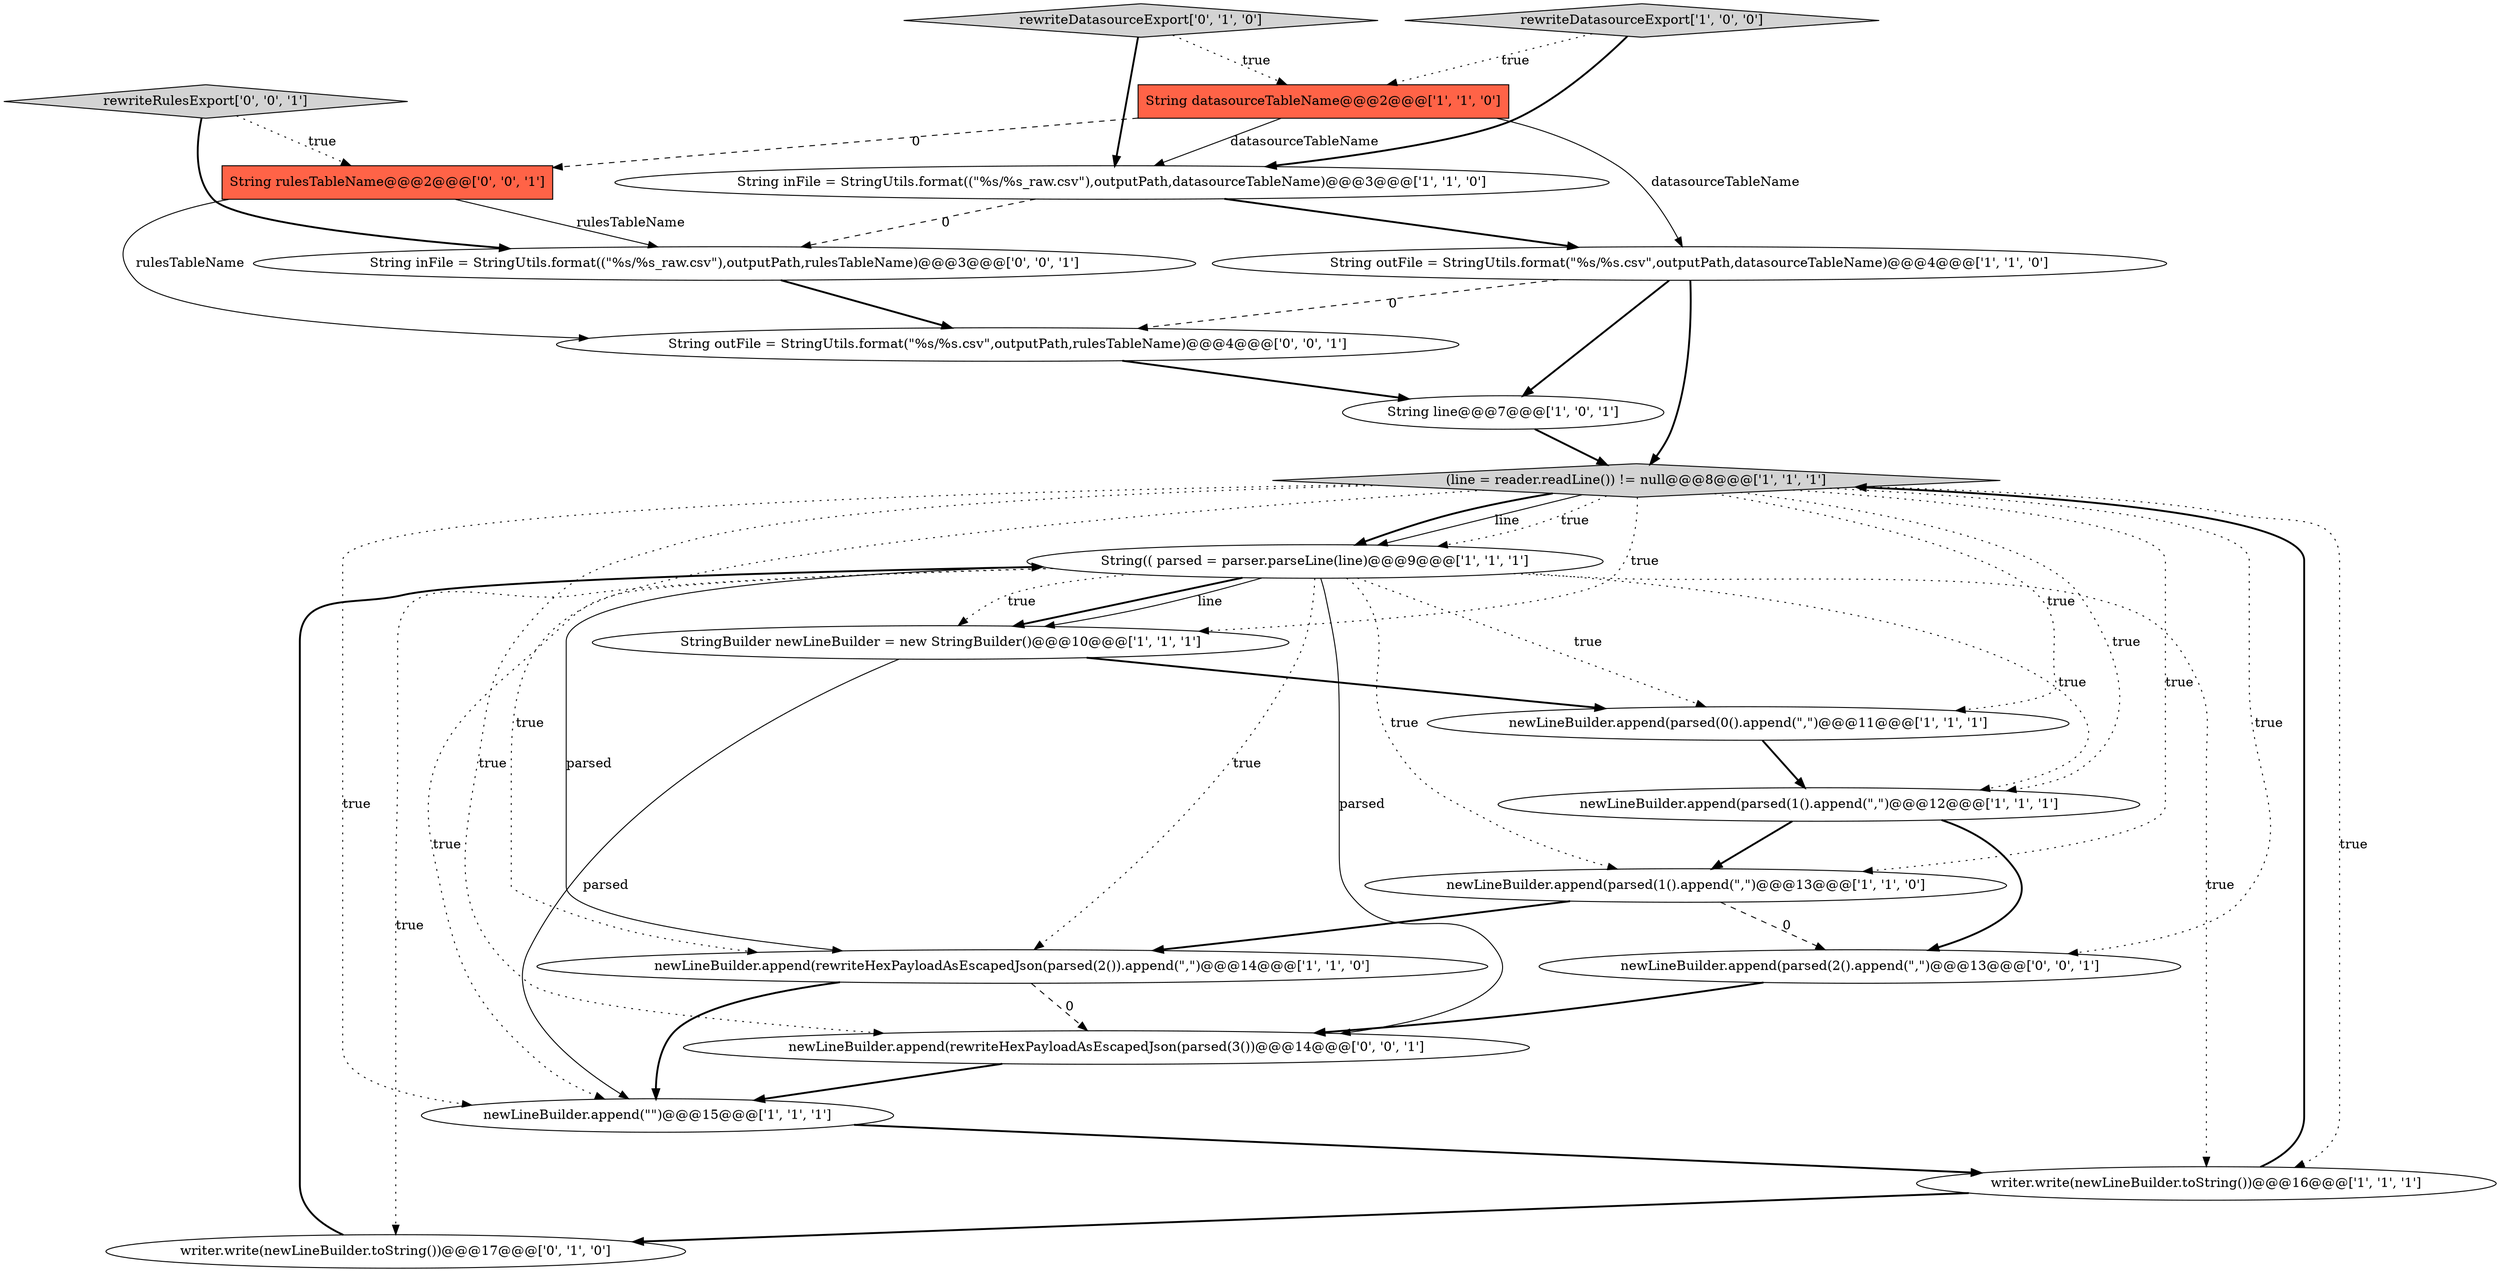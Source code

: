 digraph {
4 [style = filled, label = "String inFile = StringUtils.format((\"%s/%s_raw.csv\"),outputPath,datasourceTableName)@@@3@@@['1', '1', '0']", fillcolor = white, shape = ellipse image = "AAA0AAABBB1BBB"];
5 [style = filled, label = "String(( parsed = parser.parseLine(line)@@@9@@@['1', '1', '1']", fillcolor = white, shape = ellipse image = "AAA0AAABBB1BBB"];
18 [style = filled, label = "String inFile = StringUtils.format((\"%s/%s_raw.csv\"),outputPath,rulesTableName)@@@3@@@['0', '0', '1']", fillcolor = white, shape = ellipse image = "AAA0AAABBB3BBB"];
14 [style = filled, label = "writer.write(newLineBuilder.toString())@@@17@@@['0', '1', '0']", fillcolor = white, shape = ellipse image = "AAA0AAABBB2BBB"];
8 [style = filled, label = "writer.write(newLineBuilder.toString())@@@16@@@['1', '1', '1']", fillcolor = white, shape = ellipse image = "AAA0AAABBB1BBB"];
1 [style = filled, label = "rewriteDatasourceExport['1', '0', '0']", fillcolor = lightgray, shape = diamond image = "AAA0AAABBB1BBB"];
9 [style = filled, label = "newLineBuilder.append(parsed(0().append(\",\")@@@11@@@['1', '1', '1']", fillcolor = white, shape = ellipse image = "AAA0AAABBB1BBB"];
20 [style = filled, label = "String rulesTableName@@@2@@@['0', '0', '1']", fillcolor = tomato, shape = box image = "AAA0AAABBB3BBB"];
16 [style = filled, label = "rewriteRulesExport['0', '0', '1']", fillcolor = lightgray, shape = diamond image = "AAA0AAABBB3BBB"];
3 [style = filled, label = "newLineBuilder.append(\"\")@@@15@@@['1', '1', '1']", fillcolor = white, shape = ellipse image = "AAA0AAABBB1BBB"];
7 [style = filled, label = "(line = reader.readLine()) != null@@@8@@@['1', '1', '1']", fillcolor = lightgray, shape = diamond image = "AAA0AAABBB1BBB"];
15 [style = filled, label = "rewriteDatasourceExport['0', '1', '0']", fillcolor = lightgray, shape = diamond image = "AAA0AAABBB2BBB"];
2 [style = filled, label = "String line@@@7@@@['1', '0', '1']", fillcolor = white, shape = ellipse image = "AAA0AAABBB1BBB"];
19 [style = filled, label = "String outFile = StringUtils.format(\"%s/%s.csv\",outputPath,rulesTableName)@@@4@@@['0', '0', '1']", fillcolor = white, shape = ellipse image = "AAA0AAABBB3BBB"];
13 [style = filled, label = "String datasourceTableName@@@2@@@['1', '1', '0']", fillcolor = tomato, shape = box image = "AAA0AAABBB1BBB"];
6 [style = filled, label = "StringBuilder newLineBuilder = new StringBuilder()@@@10@@@['1', '1', '1']", fillcolor = white, shape = ellipse image = "AAA0AAABBB1BBB"];
12 [style = filled, label = "newLineBuilder.append(parsed(1().append(\",\")@@@12@@@['1', '1', '1']", fillcolor = white, shape = ellipse image = "AAA0AAABBB1BBB"];
21 [style = filled, label = "newLineBuilder.append(rewriteHexPayloadAsEscapedJson(parsed(3())@@@14@@@['0', '0', '1']", fillcolor = white, shape = ellipse image = "AAA0AAABBB3BBB"];
10 [style = filled, label = "String outFile = StringUtils.format(\"%s/%s.csv\",outputPath,datasourceTableName)@@@4@@@['1', '1', '0']", fillcolor = white, shape = ellipse image = "AAA0AAABBB1BBB"];
17 [style = filled, label = "newLineBuilder.append(parsed(2().append(\",\")@@@13@@@['0', '0', '1']", fillcolor = white, shape = ellipse image = "AAA0AAABBB3BBB"];
11 [style = filled, label = "newLineBuilder.append(parsed(1().append(\",\")@@@13@@@['1', '1', '0']", fillcolor = white, shape = ellipse image = "AAA0AAABBB1BBB"];
0 [style = filled, label = "newLineBuilder.append(rewriteHexPayloadAsEscapedJson(parsed(2()).append(\",\")@@@14@@@['1', '1', '0']", fillcolor = white, shape = ellipse image = "AAA0AAABBB1BBB"];
0->3 [style = bold, label=""];
4->10 [style = bold, label=""];
4->18 [style = dashed, label="0"];
5->14 [style = dotted, label="true"];
7->6 [style = dotted, label="true"];
1->4 [style = bold, label=""];
6->3 [style = solid, label="parsed"];
16->18 [style = bold, label=""];
10->19 [style = dashed, label="0"];
13->20 [style = dashed, label="0"];
12->17 [style = bold, label=""];
12->11 [style = bold, label=""];
18->19 [style = bold, label=""];
5->6 [style = dotted, label="true"];
8->14 [style = bold, label=""];
16->20 [style = dotted, label="true"];
19->2 [style = bold, label=""];
5->0 [style = dotted, label="true"];
7->9 [style = dotted, label="true"];
5->12 [style = dotted, label="true"];
5->3 [style = dotted, label="true"];
7->0 [style = dotted, label="true"];
7->5 [style = solid, label="line"];
11->17 [style = dashed, label="0"];
10->7 [style = bold, label=""];
8->7 [style = bold, label=""];
7->12 [style = dotted, label="true"];
13->4 [style = solid, label="datasourceTableName"];
7->5 [style = dotted, label="true"];
15->13 [style = dotted, label="true"];
1->13 [style = dotted, label="true"];
7->5 [style = bold, label=""];
11->0 [style = bold, label=""];
5->11 [style = dotted, label="true"];
5->6 [style = bold, label=""];
7->11 [style = dotted, label="true"];
7->3 [style = dotted, label="true"];
0->21 [style = dashed, label="0"];
3->8 [style = bold, label=""];
20->18 [style = solid, label="rulesTableName"];
15->4 [style = bold, label=""];
13->10 [style = solid, label="datasourceTableName"];
5->9 [style = dotted, label="true"];
10->2 [style = bold, label=""];
20->19 [style = solid, label="rulesTableName"];
9->12 [style = bold, label=""];
5->21 [style = solid, label="parsed"];
2->7 [style = bold, label=""];
6->9 [style = bold, label=""];
5->8 [style = dotted, label="true"];
7->8 [style = dotted, label="true"];
5->6 [style = solid, label="line"];
7->17 [style = dotted, label="true"];
7->21 [style = dotted, label="true"];
17->21 [style = bold, label=""];
5->0 [style = solid, label="parsed"];
21->3 [style = bold, label=""];
14->5 [style = bold, label=""];
}
